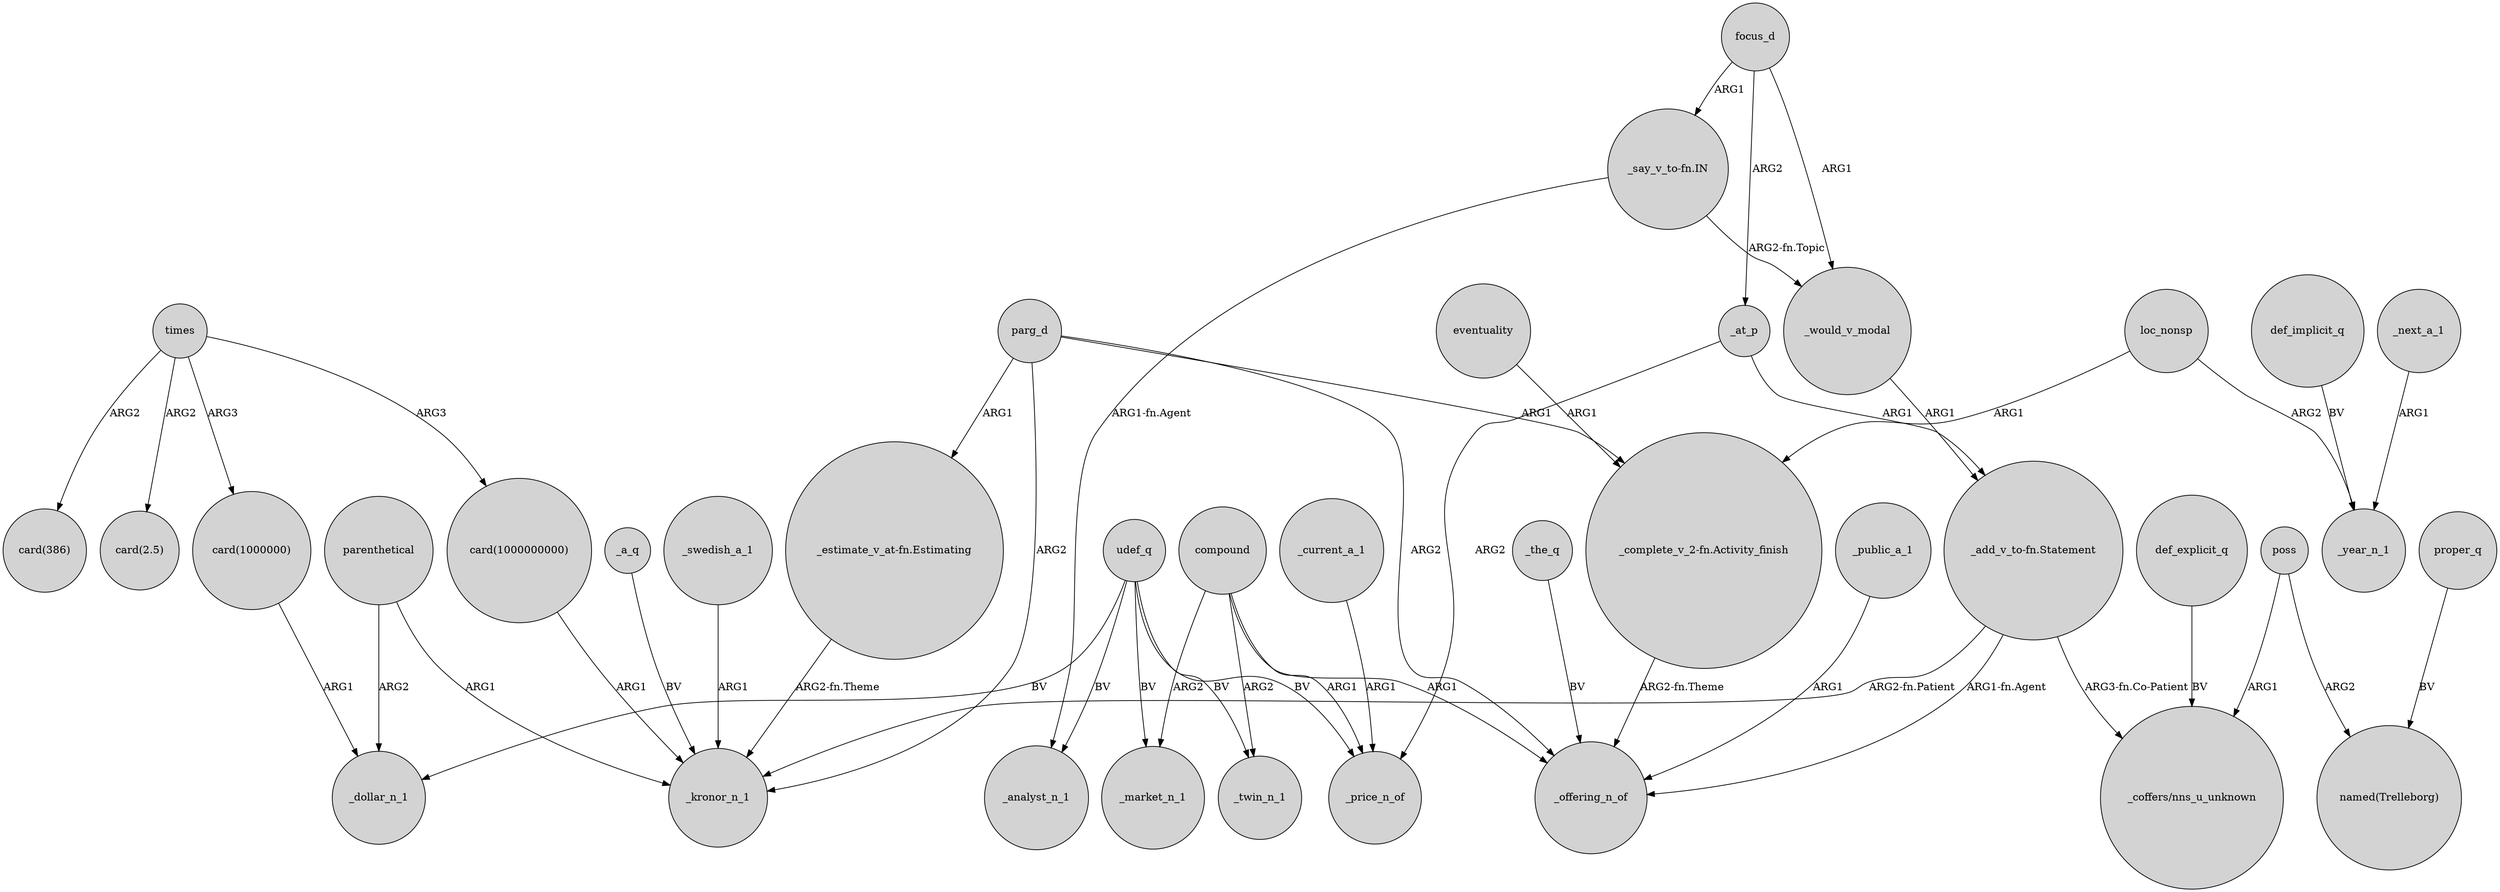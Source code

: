 digraph {
	node [shape=circle style=filled]
	compound -> _market_n_1 [label=ARG2]
	"_say_v_to-fn.IN" -> _would_v_modal [label="ARG2-fn.Topic"]
	"card(1000000)" -> _dollar_n_1 [label=ARG1]
	_public_a_1 -> _offering_n_of [label=ARG1]
	"card(1000000000)" -> _kronor_n_1 [label=ARG1]
	def_explicit_q -> "_coffers/nns_u_unknown" [label=BV]
	udef_q -> _price_n_of [label=BV]
	_at_p -> "_add_v_to-fn.Statement" [label=ARG1]
	def_implicit_q -> _year_n_1 [label=BV]
	"_add_v_to-fn.Statement" -> _kronor_n_1 [label="ARG2-fn.Patient"]
	focus_d -> _would_v_modal [label=ARG1]
	_a_q -> _kronor_n_1 [label=BV]
	udef_q -> _twin_n_1 [label=BV]
	parg_d -> _kronor_n_1 [label=ARG2]
	times -> "card(386)" [label=ARG2]
	eventuality -> "_complete_v_2-fn.Activity_finish" [label=ARG1]
	udef_q -> _market_n_1 [label=BV]
	compound -> _twin_n_1 [label=ARG2]
	focus_d -> _at_p [label=ARG2]
	"_estimate_v_at-fn.Estimating" -> _kronor_n_1 [label="ARG2-fn.Theme"]
	times -> "card(1000000000)" [label=ARG3]
	parg_d -> _offering_n_of [label=ARG2]
	"_complete_v_2-fn.Activity_finish" -> _offering_n_of [label="ARG2-fn.Theme"]
	_would_v_modal -> "_add_v_to-fn.Statement" [label=ARG1]
	parenthetical -> _kronor_n_1 [label=ARG1]
	poss -> "named(Trelleborg)" [label=ARG2]
	loc_nonsp -> "_complete_v_2-fn.Activity_finish" [label=ARG1]
	"_add_v_to-fn.Statement" -> "_coffers/nns_u_unknown" [label="ARG3-fn.Co-Patient"]
	times -> "card(1000000)" [label=ARG3]
	"_say_v_to-fn.IN" -> _analyst_n_1 [label="ARG1-fn.Agent"]
	_next_a_1 -> _year_n_1 [label=ARG1]
	times -> "card(2.5)" [label=ARG2]
	_swedish_a_1 -> _kronor_n_1 [label=ARG1]
	loc_nonsp -> _year_n_1 [label=ARG2]
	"_add_v_to-fn.Statement" -> _offering_n_of [label="ARG1-fn.Agent"]
	poss -> "_coffers/nns_u_unknown" [label=ARG1]
	parg_d -> "_complete_v_2-fn.Activity_finish" [label=ARG1]
	_current_a_1 -> _price_n_of [label=ARG1]
	parg_d -> "_estimate_v_at-fn.Estimating" [label=ARG1]
	proper_q -> "named(Trelleborg)" [label=BV]
	udef_q -> _analyst_n_1 [label=BV]
	compound -> _price_n_of [label=ARG1]
	_at_p -> _price_n_of [label=ARG2]
	parenthetical -> _dollar_n_1 [label=ARG2]
	compound -> _offering_n_of [label=ARG1]
	udef_q -> _dollar_n_1 [label=BV]
	focus_d -> "_say_v_to-fn.IN" [label=ARG1]
	_the_q -> _offering_n_of [label=BV]
}
